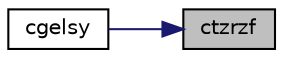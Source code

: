 digraph "ctzrzf"
{
 // LATEX_PDF_SIZE
  edge [fontname="Helvetica",fontsize="10",labelfontname="Helvetica",labelfontsize="10"];
  node [fontname="Helvetica",fontsize="10",shape=record];
  rankdir="RL";
  Node1 [label="ctzrzf",height=0.2,width=0.4,color="black", fillcolor="grey75", style="filled", fontcolor="black",tooltip="CTZRZF"];
  Node1 -> Node2 [dir="back",color="midnightblue",fontsize="10",style="solid",fontname="Helvetica"];
  Node2 [label="cgelsy",height=0.2,width=0.4,color="black", fillcolor="white", style="filled",URL="$cgelsy_8f.html#a9c3fdd95b68447e92700dffb218fc9db",tooltip="CGELSY solves overdetermined or underdetermined systems for GE matrices"];
}
